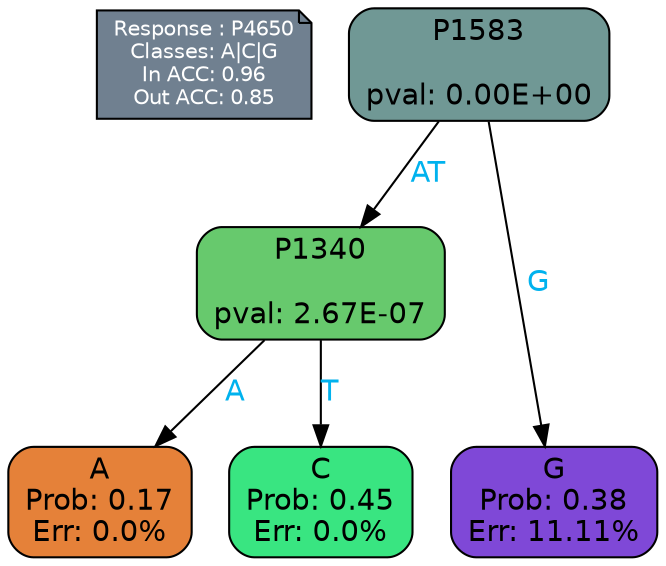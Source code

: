 digraph Tree {
node [shape=box, style="filled, rounded", color="black", fontname=helvetica] ;
graph [ranksep=equally, splines=polylines, bgcolor=transparent, dpi=600] ;
edge [fontname=helvetica] ;
LEGEND [label="Response : P4650
Classes: A|C|G
In ACC: 0.96
Out ACC: 0.85
",shape=note,align=left,style=filled,fillcolor="slategray",fontcolor="white",fontsize=10];1 [label="P1583

pval: 0.00E+00", fillcolor="#709895"] ;
2 [label="P1340

pval: 2.67E-07", fillcolor="#67c96d"] ;
3 [label="A
Prob: 0.17
Err: 0.0%", fillcolor="#e58139"] ;
4 [label="C
Prob: 0.45
Err: 0.0%", fillcolor="#39e581"] ;
5 [label="G
Prob: 0.38
Err: 11.11%", fillcolor="#7f48d7"] ;
1 -> 2 [label="AT",fontcolor=deepskyblue2] ;
1 -> 5 [label="G",fontcolor=deepskyblue2] ;
2 -> 3 [label="A",fontcolor=deepskyblue2] ;
2 -> 4 [label="T",fontcolor=deepskyblue2] ;
{rank = same; 3;4;5;}{rank = same; LEGEND;1;}}